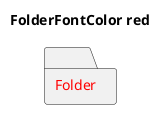 @startuml
'!include ../../../plantuml-styles/plantuml-ae-skinparam-ex.iuml

skinparam FolderFontColor red

title FolderFontColor red

folder Folder 
@enduml